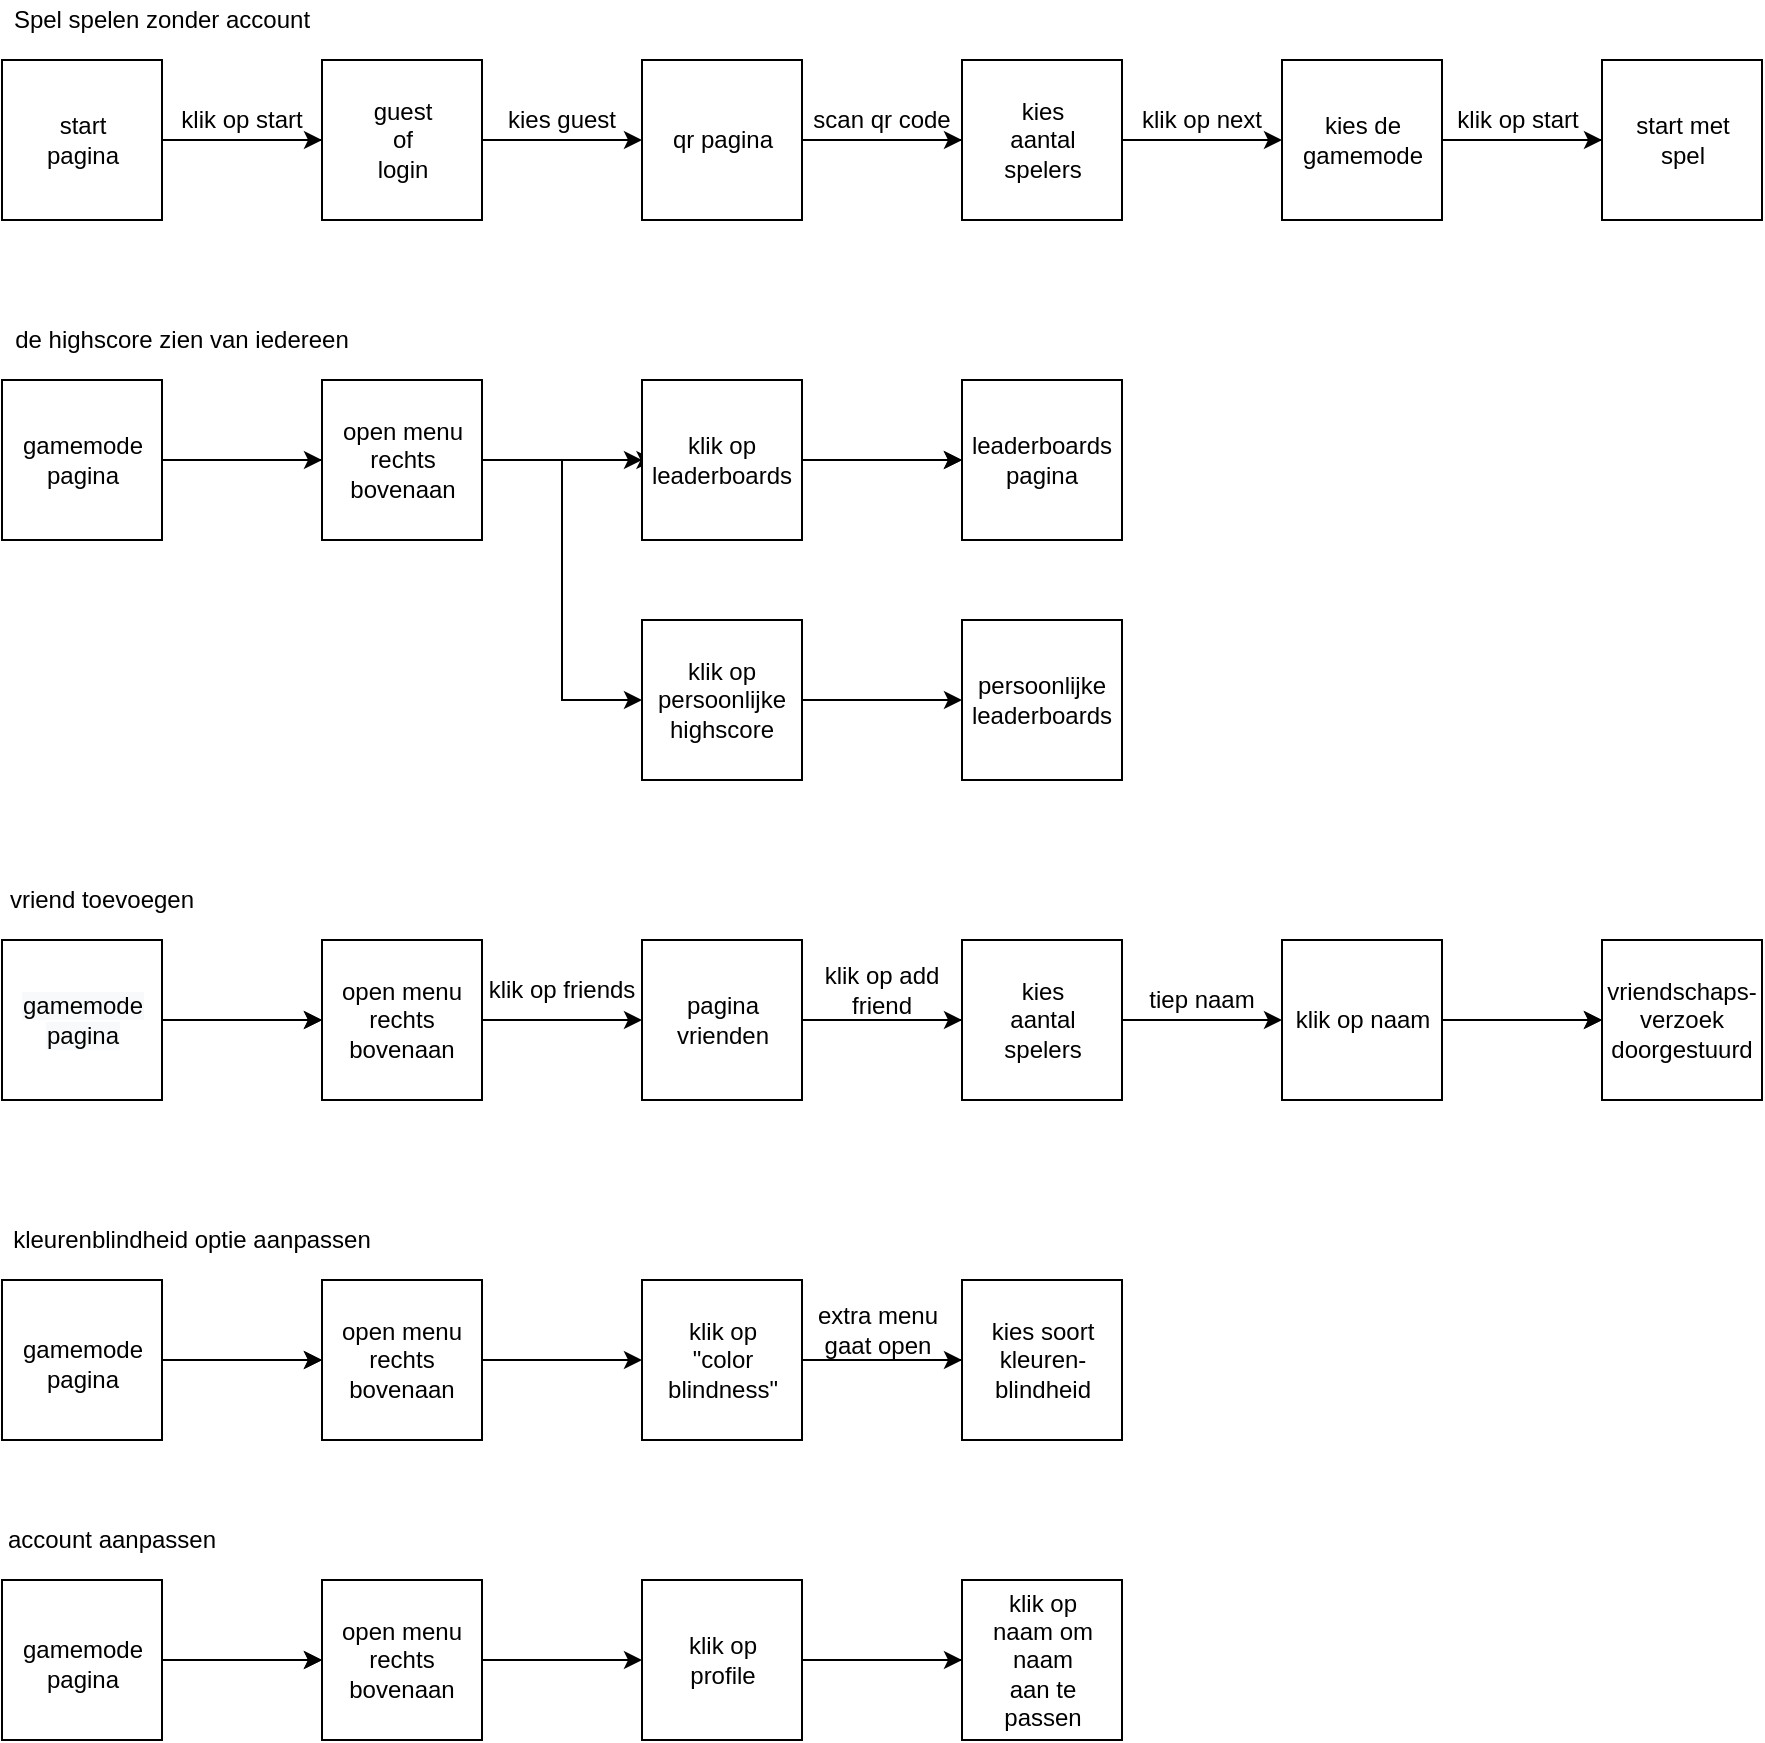 <mxfile version="14.1.8" type="device"><diagram id="C5RBs43oDa-KdzZeNtuy" name="Page-1"><mxGraphModel dx="3422" dy="1450" grid="1" gridSize="10" guides="1" tooltips="1" connect="1" arrows="1" fold="1" page="1" pageScale="1" pageWidth="827" pageHeight="1169" math="0" shadow="0"><root><mxCell id="WIyWlLk6GJQsqaUBKTNV-0"/><mxCell id="WIyWlLk6GJQsqaUBKTNV-1" parent="WIyWlLk6GJQsqaUBKTNV-0"/><mxCell id="tk7MXVFs9DhVH8fJwTWJ-0" value="Spel spelen zonder account" style="text;html=1;strokeColor=none;fillColor=none;align=center;verticalAlign=middle;whiteSpace=wrap;rounded=0;" parent="WIyWlLk6GJQsqaUBKTNV-1" vertex="1"><mxGeometry x="-760" y="90" width="160" height="20" as="geometry"/></mxCell><mxCell id="tk7MXVFs9DhVH8fJwTWJ-6" value="" style="edgeStyle=orthogonalEdgeStyle;rounded=0;orthogonalLoop=1;jettySize=auto;html=1;" parent="WIyWlLk6GJQsqaUBKTNV-1" source="tk7MXVFs9DhVH8fJwTWJ-1" target="tk7MXVFs9DhVH8fJwTWJ-4" edge="1"><mxGeometry relative="1" as="geometry"/></mxCell><mxCell id="tk7MXVFs9DhVH8fJwTWJ-1" value="" style="whiteSpace=wrap;html=1;aspect=fixed;" parent="WIyWlLk6GJQsqaUBKTNV-1" vertex="1"><mxGeometry x="-760" y="120" width="80" height="80" as="geometry"/></mxCell><mxCell id="tk7MXVFs9DhVH8fJwTWJ-2" value="&lt;font style=&quot;font-size: 12px&quot;&gt;start &lt;br&gt;pagina&lt;/font&gt;" style="text;html=1;strokeColor=none;fillColor=none;align=center;verticalAlign=middle;whiteSpace=wrap;rounded=0;" parent="WIyWlLk6GJQsqaUBKTNV-1" vertex="1"><mxGeometry x="-757.5" y="130" width="75" height="60" as="geometry"/></mxCell><mxCell id="tk7MXVFs9DhVH8fJwTWJ-3" value="" style="whiteSpace=wrap;html=1;aspect=fixed;" parent="WIyWlLk6GJQsqaUBKTNV-1" vertex="1"><mxGeometry x="-600" y="120" width="80" height="80" as="geometry"/></mxCell><mxCell id="tk7MXVFs9DhVH8fJwTWJ-4" value="&lt;font style=&quot;font-size: 12px&quot;&gt;guest &lt;br&gt;of&lt;br&gt;login&lt;br&gt;&lt;/font&gt;" style="text;html=1;strokeColor=none;fillColor=none;align=center;verticalAlign=middle;whiteSpace=wrap;rounded=0;" parent="WIyWlLk6GJQsqaUBKTNV-1" vertex="1"><mxGeometry x="-587.5" y="130" width="55" height="60" as="geometry"/></mxCell><mxCell id="tk7MXVFs9DhVH8fJwTWJ-5" value="" style="endArrow=classic;html=1;" parent="WIyWlLk6GJQsqaUBKTNV-1" edge="1"><mxGeometry width="50" height="50" relative="1" as="geometry"><mxPoint x="-670" y="160" as="sourcePoint"/><mxPoint x="-600" y="160" as="targetPoint"/></mxGeometry></mxCell><mxCell id="tk7MXVFs9DhVH8fJwTWJ-9" value="klik op start" style="text;html=1;strokeColor=none;fillColor=none;align=center;verticalAlign=middle;whiteSpace=wrap;rounded=0;" parent="WIyWlLk6GJQsqaUBKTNV-1" vertex="1"><mxGeometry x="-720" y="140" width="160" height="20" as="geometry"/></mxCell><mxCell id="tk7MXVFs9DhVH8fJwTWJ-17" value="" style="endArrow=classic;html=1;entryX=0;entryY=0.5;entryDx=0;entryDy=0;" parent="WIyWlLk6GJQsqaUBKTNV-1" target="tk7MXVFs9DhVH8fJwTWJ-19" edge="1"><mxGeometry width="50" height="50" relative="1" as="geometry"><mxPoint x="-520" y="160" as="sourcePoint"/><mxPoint x="-450" y="160" as="targetPoint"/></mxGeometry></mxCell><mxCell id="tk7MXVFs9DhVH8fJwTWJ-18" value="" style="edgeStyle=orthogonalEdgeStyle;rounded=0;orthogonalLoop=1;jettySize=auto;html=1;" parent="WIyWlLk6GJQsqaUBKTNV-1" source="tk7MXVFs9DhVH8fJwTWJ-19" target="tk7MXVFs9DhVH8fJwTWJ-22" edge="1"><mxGeometry relative="1" as="geometry"/></mxCell><mxCell id="tk7MXVFs9DhVH8fJwTWJ-19" value="" style="whiteSpace=wrap;html=1;aspect=fixed;" parent="WIyWlLk6GJQsqaUBKTNV-1" vertex="1"><mxGeometry x="-440" y="120" width="80" height="80" as="geometry"/></mxCell><mxCell id="tk7MXVFs9DhVH8fJwTWJ-20" value="qr pagina" style="text;html=1;strokeColor=none;fillColor=none;align=center;verticalAlign=middle;whiteSpace=wrap;rounded=0;" parent="WIyWlLk6GJQsqaUBKTNV-1" vertex="1"><mxGeometry x="-437.5" y="130" width="75" height="60" as="geometry"/></mxCell><mxCell id="tk7MXVFs9DhVH8fJwTWJ-21" value="" style="whiteSpace=wrap;html=1;aspect=fixed;" parent="WIyWlLk6GJQsqaUBKTNV-1" vertex="1"><mxGeometry x="-280" y="120" width="80" height="80" as="geometry"/></mxCell><mxCell id="tk7MXVFs9DhVH8fJwTWJ-22" value="&lt;font style=&quot;font-size: 12px&quot;&gt;kies aantal spelers&lt;br&gt;&lt;/font&gt;" style="text;html=1;strokeColor=none;fillColor=none;align=center;verticalAlign=middle;whiteSpace=wrap;rounded=0;" parent="WIyWlLk6GJQsqaUBKTNV-1" vertex="1"><mxGeometry x="-267.5" y="130" width="55" height="60" as="geometry"/></mxCell><mxCell id="tk7MXVFs9DhVH8fJwTWJ-23" value="" style="endArrow=classic;html=1;" parent="WIyWlLk6GJQsqaUBKTNV-1" edge="1"><mxGeometry width="50" height="50" relative="1" as="geometry"><mxPoint x="-350" y="160" as="sourcePoint"/><mxPoint x="-280" y="160" as="targetPoint"/></mxGeometry></mxCell><mxCell id="tk7MXVFs9DhVH8fJwTWJ-24" value="scan qr code" style="text;html=1;strokeColor=none;fillColor=none;align=center;verticalAlign=middle;whiteSpace=wrap;rounded=0;" parent="WIyWlLk6GJQsqaUBKTNV-1" vertex="1"><mxGeometry x="-360" y="130" width="80" height="40" as="geometry"/></mxCell><mxCell id="tk7MXVFs9DhVH8fJwTWJ-25" value="" style="endArrow=classic;html=1;" parent="WIyWlLk6GJQsqaUBKTNV-1" edge="1"><mxGeometry width="50" height="50" relative="1" as="geometry"><mxPoint x="-200" y="160" as="sourcePoint"/><mxPoint x="-120" y="160" as="targetPoint"/></mxGeometry></mxCell><mxCell id="tk7MXVFs9DhVH8fJwTWJ-29" value="kies guest" style="text;html=1;strokeColor=none;fillColor=none;align=center;verticalAlign=middle;whiteSpace=wrap;rounded=0;" parent="WIyWlLk6GJQsqaUBKTNV-1" vertex="1"><mxGeometry x="-560" y="140" width="160" height="20" as="geometry"/></mxCell><mxCell id="tk7MXVFs9DhVH8fJwTWJ-31" value="klik op next" style="text;html=1;strokeColor=none;fillColor=none;align=center;verticalAlign=middle;whiteSpace=wrap;rounded=0;" parent="WIyWlLk6GJQsqaUBKTNV-1" vertex="1"><mxGeometry x="-200" y="130" width="80" height="40" as="geometry"/></mxCell><mxCell id="tk7MXVFs9DhVH8fJwTWJ-32" value="" style="edgeStyle=orthogonalEdgeStyle;rounded=0;orthogonalLoop=1;jettySize=auto;html=1;" parent="WIyWlLk6GJQsqaUBKTNV-1" source="tk7MXVFs9DhVH8fJwTWJ-33" target="tk7MXVFs9DhVH8fJwTWJ-36" edge="1"><mxGeometry relative="1" as="geometry"/></mxCell><mxCell id="tk7MXVFs9DhVH8fJwTWJ-33" value="" style="whiteSpace=wrap;html=1;aspect=fixed;" parent="WIyWlLk6GJQsqaUBKTNV-1" vertex="1"><mxGeometry x="-120" y="120" width="80" height="80" as="geometry"/></mxCell><mxCell id="tk7MXVFs9DhVH8fJwTWJ-34" value="kies de gamemode" style="text;html=1;strokeColor=none;fillColor=none;align=center;verticalAlign=middle;whiteSpace=wrap;rounded=0;" parent="WIyWlLk6GJQsqaUBKTNV-1" vertex="1"><mxGeometry x="-117.5" y="130" width="75" height="60" as="geometry"/></mxCell><mxCell id="tk7MXVFs9DhVH8fJwTWJ-35" value="" style="whiteSpace=wrap;html=1;aspect=fixed;" parent="WIyWlLk6GJQsqaUBKTNV-1" vertex="1"><mxGeometry x="40" y="120" width="80" height="80" as="geometry"/></mxCell><mxCell id="tk7MXVFs9DhVH8fJwTWJ-36" value="&lt;font style=&quot;font-size: 12px&quot;&gt;start met spel&lt;br&gt;&lt;/font&gt;" style="text;html=1;strokeColor=none;fillColor=none;align=center;verticalAlign=middle;whiteSpace=wrap;rounded=0;" parent="WIyWlLk6GJQsqaUBKTNV-1" vertex="1"><mxGeometry x="52.5" y="130" width="55" height="60" as="geometry"/></mxCell><mxCell id="tk7MXVFs9DhVH8fJwTWJ-37" value="" style="endArrow=classic;html=1;" parent="WIyWlLk6GJQsqaUBKTNV-1" edge="1"><mxGeometry width="50" height="50" relative="1" as="geometry"><mxPoint x="-30" y="160" as="sourcePoint"/><mxPoint x="40" y="160" as="targetPoint"/></mxGeometry></mxCell><mxCell id="tk7MXVFs9DhVH8fJwTWJ-38" value="klik op start" style="text;html=1;strokeColor=none;fillColor=none;align=center;verticalAlign=middle;whiteSpace=wrap;rounded=0;" parent="WIyWlLk6GJQsqaUBKTNV-1" vertex="1"><mxGeometry x="-42.5" y="130" width="80" height="40" as="geometry"/></mxCell><mxCell id="tk7MXVFs9DhVH8fJwTWJ-39" value="de highscore zien van iedereen" style="text;html=1;strokeColor=none;fillColor=none;align=center;verticalAlign=middle;whiteSpace=wrap;rounded=0;" parent="WIyWlLk6GJQsqaUBKTNV-1" vertex="1"><mxGeometry x="-760" y="250" width="180" height="20" as="geometry"/></mxCell><mxCell id="tk7MXVFs9DhVH8fJwTWJ-40" value="" style="edgeStyle=orthogonalEdgeStyle;rounded=0;orthogonalLoop=1;jettySize=auto;html=1;" parent="WIyWlLk6GJQsqaUBKTNV-1" source="tk7MXVFs9DhVH8fJwTWJ-41" target="tk7MXVFs9DhVH8fJwTWJ-44" edge="1"><mxGeometry relative="1" as="geometry"/></mxCell><mxCell id="tk7MXVFs9DhVH8fJwTWJ-41" value="" style="whiteSpace=wrap;html=1;aspect=fixed;" parent="WIyWlLk6GJQsqaUBKTNV-1" vertex="1"><mxGeometry x="-760" y="280" width="80" height="80" as="geometry"/></mxCell><mxCell id="tk7MXVFs9DhVH8fJwTWJ-42" value="&lt;font style=&quot;font-size: 12px&quot;&gt;gamemode&lt;br&gt;pagina&lt;br&gt;&lt;/font&gt;" style="text;html=1;strokeColor=none;fillColor=none;align=center;verticalAlign=middle;whiteSpace=wrap;rounded=0;" parent="WIyWlLk6GJQsqaUBKTNV-1" vertex="1"><mxGeometry x="-757.5" y="300" width="75" height="40" as="geometry"/></mxCell><mxCell id="tk7MXVFs9DhVH8fJwTWJ-96" style="edgeStyle=orthogonalEdgeStyle;rounded=0;orthogonalLoop=1;jettySize=auto;html=1;entryX=0;entryY=0.5;entryDx=0;entryDy=0;" parent="WIyWlLk6GJQsqaUBKTNV-1" source="tk7MXVFs9DhVH8fJwTWJ-43" target="tk7MXVFs9DhVH8fJwTWJ-94" edge="1"><mxGeometry relative="1" as="geometry"/></mxCell><mxCell id="tk7MXVFs9DhVH8fJwTWJ-43" value="" style="whiteSpace=wrap;html=1;aspect=fixed;" parent="WIyWlLk6GJQsqaUBKTNV-1" vertex="1"><mxGeometry x="-600" y="280" width="80" height="80" as="geometry"/></mxCell><mxCell id="tk7MXVFs9DhVH8fJwTWJ-44" value="&lt;font style=&quot;font-size: 12px&quot;&gt;klik op leaderboards&lt;br&gt;&lt;/font&gt;" style="text;html=1;strokeColor=none;fillColor=none;align=center;verticalAlign=middle;whiteSpace=wrap;rounded=0;" parent="WIyWlLk6GJQsqaUBKTNV-1" vertex="1"><mxGeometry x="-433.75" y="290" width="67.5" height="60" as="geometry"/></mxCell><mxCell id="tk7MXVFs9DhVH8fJwTWJ-45" value="" style="endArrow=classic;html=1;" parent="WIyWlLk6GJQsqaUBKTNV-1" edge="1"><mxGeometry width="50" height="50" relative="1" as="geometry"><mxPoint x="-670" y="320" as="sourcePoint"/><mxPoint x="-600" y="320" as="targetPoint"/></mxGeometry></mxCell><mxCell id="tk7MXVFs9DhVH8fJwTWJ-47" value="" style="endArrow=classic;html=1;entryX=0;entryY=0.5;entryDx=0;entryDy=0;" parent="WIyWlLk6GJQsqaUBKTNV-1" target="tk7MXVFs9DhVH8fJwTWJ-49" edge="1"><mxGeometry width="50" height="50" relative="1" as="geometry"><mxPoint x="-520" y="320" as="sourcePoint"/><mxPoint x="-450" y="320" as="targetPoint"/></mxGeometry></mxCell><mxCell id="tk7MXVFs9DhVH8fJwTWJ-48" value="" style="edgeStyle=orthogonalEdgeStyle;rounded=0;orthogonalLoop=1;jettySize=auto;html=1;" parent="WIyWlLk6GJQsqaUBKTNV-1" source="tk7MXVFs9DhVH8fJwTWJ-49" target="tk7MXVFs9DhVH8fJwTWJ-52" edge="1"><mxGeometry relative="1" as="geometry"/></mxCell><mxCell id="tk7MXVFs9DhVH8fJwTWJ-49" value="" style="whiteSpace=wrap;html=1;aspect=fixed;" parent="WIyWlLk6GJQsqaUBKTNV-1" vertex="1"><mxGeometry x="-440" y="280" width="80" height="80" as="geometry"/></mxCell><mxCell id="tk7MXVFs9DhVH8fJwTWJ-51" value="" style="whiteSpace=wrap;html=1;aspect=fixed;" parent="WIyWlLk6GJQsqaUBKTNV-1" vertex="1"><mxGeometry x="-280" y="280" width="80" height="80" as="geometry"/></mxCell><mxCell id="tk7MXVFs9DhVH8fJwTWJ-52" value="&lt;font style=&quot;font-size: 12px&quot;&gt;leaderboards&lt;br&gt;pagina&lt;br&gt;&lt;/font&gt;" style="text;html=1;strokeColor=none;fillColor=none;align=center;verticalAlign=middle;whiteSpace=wrap;rounded=0;" parent="WIyWlLk6GJQsqaUBKTNV-1" vertex="1"><mxGeometry x="-280" y="290" width="80" height="60" as="geometry"/></mxCell><mxCell id="tk7MXVFs9DhVH8fJwTWJ-53" value="" style="endArrow=classic;html=1;" parent="WIyWlLk6GJQsqaUBKTNV-1" edge="1"><mxGeometry width="50" height="50" relative="1" as="geometry"><mxPoint x="-350" y="320" as="sourcePoint"/><mxPoint x="-280" y="320" as="targetPoint"/></mxGeometry></mxCell><mxCell id="tk7MXVFs9DhVH8fJwTWJ-66" value="&lt;font style=&quot;font-size: 12px&quot;&gt;klik op leaderboards&lt;br&gt;&lt;/font&gt;" style="text;html=1;strokeColor=none;fillColor=none;align=center;verticalAlign=middle;whiteSpace=wrap;rounded=0;" parent="WIyWlLk6GJQsqaUBKTNV-1" vertex="1"><mxGeometry x="-433.75" y="290" width="67.5" height="60" as="geometry"/></mxCell><mxCell id="tk7MXVFs9DhVH8fJwTWJ-67" value="&lt;font style=&quot;font-size: 12px&quot;&gt;open menu rechts bovenaan&lt;br&gt;&lt;/font&gt;" style="text;html=1;strokeColor=none;fillColor=none;align=center;verticalAlign=middle;whiteSpace=wrap;rounded=0;" parent="WIyWlLk6GJQsqaUBKTNV-1" vertex="1"><mxGeometry x="-597.5" y="300" width="75" height="40" as="geometry"/></mxCell><mxCell id="tk7MXVFs9DhVH8fJwTWJ-68" value="vriend toevoegen" style="text;html=1;strokeColor=none;fillColor=none;align=center;verticalAlign=middle;whiteSpace=wrap;rounded=0;" parent="WIyWlLk6GJQsqaUBKTNV-1" vertex="1"><mxGeometry x="-760" y="530" width="100" height="20" as="geometry"/></mxCell><mxCell id="tk7MXVFs9DhVH8fJwTWJ-69" value="" style="edgeStyle=orthogonalEdgeStyle;rounded=0;orthogonalLoop=1;jettySize=auto;html=1;" parent="WIyWlLk6GJQsqaUBKTNV-1" source="tk7MXVFs9DhVH8fJwTWJ-70" target="tk7MXVFs9DhVH8fJwTWJ-73" edge="1"><mxGeometry relative="1" as="geometry"/></mxCell><mxCell id="tk7MXVFs9DhVH8fJwTWJ-70" value="" style="whiteSpace=wrap;html=1;aspect=fixed;" parent="WIyWlLk6GJQsqaUBKTNV-1" vertex="1"><mxGeometry x="-760" y="560" width="80" height="80" as="geometry"/></mxCell><mxCell id="tk7MXVFs9DhVH8fJwTWJ-71" value="&#10;&#10;&lt;span style=&quot;color: rgb(0, 0, 0); font-family: helvetica; font-size: 12px; font-style: normal; font-weight: 400; letter-spacing: normal; text-align: center; text-indent: 0px; text-transform: none; word-spacing: 0px; background-color: rgb(248, 249, 250); display: inline; float: none;&quot;&gt;gamemode&lt;/span&gt;&lt;br style=&quot;color: rgb(0, 0, 0); font-family: helvetica; font-size: 12px; font-style: normal; font-weight: 400; letter-spacing: normal; text-align: center; text-indent: 0px; text-transform: none; word-spacing: 0px; background-color: rgb(248, 249, 250);&quot;&gt;&lt;span style=&quot;color: rgb(0, 0, 0); font-family: helvetica; font-size: 12px; font-style: normal; font-weight: 400; letter-spacing: normal; text-align: center; text-indent: 0px; text-transform: none; word-spacing: 0px; background-color: rgb(248, 249, 250); display: inline; float: none;&quot;&gt;pagina&lt;/span&gt;&#10;&#10;" style="text;html=1;strokeColor=none;fillColor=none;align=center;verticalAlign=middle;whiteSpace=wrap;rounded=0;" parent="WIyWlLk6GJQsqaUBKTNV-1" vertex="1"><mxGeometry x="-757.5" y="570" width="75" height="60" as="geometry"/></mxCell><mxCell id="tk7MXVFs9DhVH8fJwTWJ-72" value="" style="whiteSpace=wrap;html=1;aspect=fixed;" parent="WIyWlLk6GJQsqaUBKTNV-1" vertex="1"><mxGeometry x="-600" y="560" width="80" height="80" as="geometry"/></mxCell><mxCell id="tk7MXVFs9DhVH8fJwTWJ-73" value="&lt;font style=&quot;font-size: 12px&quot;&gt;open menu&lt;br&gt;rechts&lt;br&gt;bovenaan&lt;br&gt;&lt;/font&gt;" style="text;html=1;strokeColor=none;fillColor=none;align=center;verticalAlign=middle;whiteSpace=wrap;rounded=0;" parent="WIyWlLk6GJQsqaUBKTNV-1" vertex="1"><mxGeometry x="-600" y="570" width="80" height="60" as="geometry"/></mxCell><mxCell id="tk7MXVFs9DhVH8fJwTWJ-74" value="" style="endArrow=classic;html=1;" parent="WIyWlLk6GJQsqaUBKTNV-1" edge="1"><mxGeometry width="50" height="50" relative="1" as="geometry"><mxPoint x="-670.0" y="600" as="sourcePoint"/><mxPoint x="-600.0" y="600" as="targetPoint"/></mxGeometry></mxCell><mxCell id="tk7MXVFs9DhVH8fJwTWJ-77" value="" style="edgeStyle=orthogonalEdgeStyle;rounded=0;orthogonalLoop=1;jettySize=auto;html=1;" parent="WIyWlLk6GJQsqaUBKTNV-1" source="tk7MXVFs9DhVH8fJwTWJ-78" target="tk7MXVFs9DhVH8fJwTWJ-81" edge="1"><mxGeometry relative="1" as="geometry"/></mxCell><mxCell id="tk7MXVFs9DhVH8fJwTWJ-78" value="" style="whiteSpace=wrap;html=1;aspect=fixed;" parent="WIyWlLk6GJQsqaUBKTNV-1" vertex="1"><mxGeometry x="-440" y="560" width="80" height="80" as="geometry"/></mxCell><mxCell id="tk7MXVFs9DhVH8fJwTWJ-79" value="pagina vrienden" style="text;html=1;strokeColor=none;fillColor=none;align=center;verticalAlign=middle;whiteSpace=wrap;rounded=0;" parent="WIyWlLk6GJQsqaUBKTNV-1" vertex="1"><mxGeometry x="-437.5" y="570" width="75" height="60" as="geometry"/></mxCell><mxCell id="tk7MXVFs9DhVH8fJwTWJ-80" value="" style="whiteSpace=wrap;html=1;aspect=fixed;" parent="WIyWlLk6GJQsqaUBKTNV-1" vertex="1"><mxGeometry x="-280" y="560" width="80" height="80" as="geometry"/></mxCell><mxCell id="tk7MXVFs9DhVH8fJwTWJ-81" value="&lt;font style=&quot;font-size: 12px&quot;&gt;kies aantal spelers&lt;br&gt;&lt;/font&gt;" style="text;html=1;strokeColor=none;fillColor=none;align=center;verticalAlign=middle;whiteSpace=wrap;rounded=0;" parent="WIyWlLk6GJQsqaUBKTNV-1" vertex="1"><mxGeometry x="-267.5" y="570" width="55" height="60" as="geometry"/></mxCell><mxCell id="tk7MXVFs9DhVH8fJwTWJ-82" value="" style="endArrow=classic;html=1;" parent="WIyWlLk6GJQsqaUBKTNV-1" edge="1"><mxGeometry width="50" height="50" relative="1" as="geometry"><mxPoint x="-350" y="600" as="sourcePoint"/><mxPoint x="-280" y="600" as="targetPoint"/></mxGeometry></mxCell><mxCell id="tk7MXVFs9DhVH8fJwTWJ-83" value="klik op add friend" style="text;html=1;strokeColor=none;fillColor=none;align=center;verticalAlign=middle;whiteSpace=wrap;rounded=0;" parent="WIyWlLk6GJQsqaUBKTNV-1" vertex="1"><mxGeometry x="-360" y="565" width="80" height="40" as="geometry"/></mxCell><mxCell id="tk7MXVFs9DhVH8fJwTWJ-84" value="" style="endArrow=classic;html=1;" parent="WIyWlLk6GJQsqaUBKTNV-1" edge="1"><mxGeometry width="50" height="50" relative="1" as="geometry"><mxPoint x="-200" y="600" as="sourcePoint"/><mxPoint x="-120" y="600" as="targetPoint"/></mxGeometry></mxCell><mxCell id="tk7MXVFs9DhVH8fJwTWJ-86" value="tiep naam" style="text;html=1;strokeColor=none;fillColor=none;align=center;verticalAlign=middle;whiteSpace=wrap;rounded=0;" parent="WIyWlLk6GJQsqaUBKTNV-1" vertex="1"><mxGeometry x="-200" y="570" width="80" height="40" as="geometry"/></mxCell><mxCell id="tk7MXVFs9DhVH8fJwTWJ-87" value="" style="edgeStyle=orthogonalEdgeStyle;rounded=0;orthogonalLoop=1;jettySize=auto;html=1;" parent="WIyWlLk6GJQsqaUBKTNV-1" source="tk7MXVFs9DhVH8fJwTWJ-88" target="tk7MXVFs9DhVH8fJwTWJ-91" edge="1"><mxGeometry relative="1" as="geometry"/></mxCell><mxCell id="tk7MXVFs9DhVH8fJwTWJ-88" value="" style="whiteSpace=wrap;html=1;aspect=fixed;" parent="WIyWlLk6GJQsqaUBKTNV-1" vertex="1"><mxGeometry x="-120" y="560" width="80" height="80" as="geometry"/></mxCell><mxCell id="tk7MXVFs9DhVH8fJwTWJ-89" value="klik op naam" style="text;html=1;strokeColor=none;fillColor=none;align=center;verticalAlign=middle;whiteSpace=wrap;rounded=0;" parent="WIyWlLk6GJQsqaUBKTNV-1" vertex="1"><mxGeometry x="-117.5" y="570" width="75" height="60" as="geometry"/></mxCell><mxCell id="tk7MXVFs9DhVH8fJwTWJ-90" value="" style="whiteSpace=wrap;html=1;aspect=fixed;" parent="WIyWlLk6GJQsqaUBKTNV-1" vertex="1"><mxGeometry x="40" y="560" width="80" height="80" as="geometry"/></mxCell><mxCell id="tk7MXVFs9DhVH8fJwTWJ-91" value="&lt;font style=&quot;font-size: 12px&quot;&gt;vriendschaps-&lt;br&gt;verzoek doorgestuurd&lt;br&gt;&lt;/font&gt;" style="text;html=1;strokeColor=none;fillColor=none;align=center;verticalAlign=middle;whiteSpace=wrap;rounded=0;" parent="WIyWlLk6GJQsqaUBKTNV-1" vertex="1"><mxGeometry x="40" y="570" width="80" height="60" as="geometry"/></mxCell><mxCell id="tk7MXVFs9DhVH8fJwTWJ-92" value="" style="endArrow=classic;html=1;" parent="WIyWlLk6GJQsqaUBKTNV-1" edge="1"><mxGeometry width="50" height="50" relative="1" as="geometry"><mxPoint x="-30" y="600" as="sourcePoint"/><mxPoint x="40" y="600" as="targetPoint"/></mxGeometry></mxCell><mxCell id="tk7MXVFs9DhVH8fJwTWJ-99" style="edgeStyle=orthogonalEdgeStyle;rounded=0;orthogonalLoop=1;jettySize=auto;html=1;" parent="WIyWlLk6GJQsqaUBKTNV-1" source="tk7MXVFs9DhVH8fJwTWJ-94" target="tk7MXVFs9DhVH8fJwTWJ-97" edge="1"><mxGeometry relative="1" as="geometry"/></mxCell><mxCell id="tk7MXVFs9DhVH8fJwTWJ-94" value="" style="whiteSpace=wrap;html=1;aspect=fixed;" parent="WIyWlLk6GJQsqaUBKTNV-1" vertex="1"><mxGeometry x="-440" y="400" width="80" height="80" as="geometry"/></mxCell><mxCell id="tk7MXVFs9DhVH8fJwTWJ-95" value="&lt;font style=&quot;font-size: 12px&quot;&gt;klik op persoonlijke&lt;br&gt;highscore&lt;br&gt;&lt;/font&gt;" style="text;html=1;strokeColor=none;fillColor=none;align=center;verticalAlign=middle;whiteSpace=wrap;rounded=0;" parent="WIyWlLk6GJQsqaUBKTNV-1" vertex="1"><mxGeometry x="-433.75" y="410" width="67.5" height="60" as="geometry"/></mxCell><mxCell id="tk7MXVFs9DhVH8fJwTWJ-97" value="" style="whiteSpace=wrap;html=1;aspect=fixed;" parent="WIyWlLk6GJQsqaUBKTNV-1" vertex="1"><mxGeometry x="-280" y="400" width="80" height="80" as="geometry"/></mxCell><mxCell id="tk7MXVFs9DhVH8fJwTWJ-98" value="&lt;font style=&quot;font-size: 12px&quot;&gt;persoonlijke&lt;br&gt;leaderboards&lt;br&gt;&lt;/font&gt;" style="text;html=1;strokeColor=none;fillColor=none;align=center;verticalAlign=middle;whiteSpace=wrap;rounded=0;" parent="WIyWlLk6GJQsqaUBKTNV-1" vertex="1"><mxGeometry x="-280" y="410" width="80" height="60" as="geometry"/></mxCell><mxCell id="tk7MXVFs9DhVH8fJwTWJ-102" value="" style="endArrow=classic;html=1;entryX=0;entryY=0.5;entryDx=0;entryDy=0;" parent="WIyWlLk6GJQsqaUBKTNV-1" target="tk7MXVFs9DhVH8fJwTWJ-78" edge="1"><mxGeometry width="50" height="50" relative="1" as="geometry"><mxPoint x="-520.0" y="600" as="sourcePoint"/><mxPoint x="-456.45" y="539.08" as="targetPoint"/></mxGeometry></mxCell><mxCell id="9RZFyu1y5ARqaHqwjsEK-0" value="klik op friends" style="text;html=1;strokeColor=none;fillColor=none;align=center;verticalAlign=middle;whiteSpace=wrap;rounded=0;" vertex="1" parent="WIyWlLk6GJQsqaUBKTNV-1"><mxGeometry x="-520" y="565" width="80" height="40" as="geometry"/></mxCell><mxCell id="9RZFyu1y5ARqaHqwjsEK-26" value="kleurenblindheid optie aanpassen" style="text;html=1;strokeColor=none;fillColor=none;align=center;verticalAlign=middle;whiteSpace=wrap;rounded=0;" vertex="1" parent="WIyWlLk6GJQsqaUBKTNV-1"><mxGeometry x="-760" y="700" width="190" height="20" as="geometry"/></mxCell><mxCell id="9RZFyu1y5ARqaHqwjsEK-27" value="" style="edgeStyle=orthogonalEdgeStyle;rounded=0;orthogonalLoop=1;jettySize=auto;html=1;" edge="1" parent="WIyWlLk6GJQsqaUBKTNV-1" source="9RZFyu1y5ARqaHqwjsEK-28" target="9RZFyu1y5ARqaHqwjsEK-31"><mxGeometry relative="1" as="geometry"/></mxCell><mxCell id="9RZFyu1y5ARqaHqwjsEK-28" value="" style="whiteSpace=wrap;html=1;aspect=fixed;" vertex="1" parent="WIyWlLk6GJQsqaUBKTNV-1"><mxGeometry x="-760" y="730" width="80" height="80" as="geometry"/></mxCell><mxCell id="9RZFyu1y5ARqaHqwjsEK-29" value="&lt;br&gt;&lt;span style=&quot;background-color: rgb(255 , 255 , 255)&quot;&gt;&lt;span style=&quot;color: rgb(0 , 0 , 0) ; font-family: &amp;#34;helvetica&amp;#34; ; font-size: 12px ; font-style: normal ; font-weight: 400 ; letter-spacing: normal ; text-align: center ; text-indent: 0px ; text-transform: none ; word-spacing: 0px ; display: inline ; float: none&quot;&gt;gamemode&lt;/span&gt;&lt;br style=&quot;color: rgb(0 , 0 , 0) ; font-family: &amp;#34;helvetica&amp;#34; ; font-size: 12px ; font-style: normal ; font-weight: 400 ; letter-spacing: normal ; text-align: center ; text-indent: 0px ; text-transform: none ; word-spacing: 0px&quot;&gt;&lt;span style=&quot;color: rgb(0 , 0 , 0) ; font-family: &amp;#34;helvetica&amp;#34; ; font-size: 12px ; font-style: normal ; font-weight: 400 ; letter-spacing: normal ; text-align: center ; text-indent: 0px ; text-transform: none ; word-spacing: 0px ; display: inline ; float: none&quot;&gt;pagina&lt;/span&gt;&lt;br&gt;&lt;/span&gt;" style="text;html=1;strokeColor=none;fillColor=none;align=center;verticalAlign=middle;whiteSpace=wrap;rounded=0;" vertex="1" parent="WIyWlLk6GJQsqaUBKTNV-1"><mxGeometry x="-757.5" y="735" width="75" height="60" as="geometry"/></mxCell><mxCell id="9RZFyu1y5ARqaHqwjsEK-30" value="" style="whiteSpace=wrap;html=1;aspect=fixed;" vertex="1" parent="WIyWlLk6GJQsqaUBKTNV-1"><mxGeometry x="-600" y="730" width="80" height="80" as="geometry"/></mxCell><mxCell id="9RZFyu1y5ARqaHqwjsEK-31" value="&lt;font style=&quot;font-size: 12px&quot;&gt;open menu&lt;br&gt;rechts&lt;br&gt;bovenaan&lt;br&gt;&lt;/font&gt;" style="text;html=1;strokeColor=none;fillColor=none;align=center;verticalAlign=middle;whiteSpace=wrap;rounded=0;" vertex="1" parent="WIyWlLk6GJQsqaUBKTNV-1"><mxGeometry x="-600" y="740" width="80" height="60" as="geometry"/></mxCell><mxCell id="9RZFyu1y5ARqaHqwjsEK-32" value="" style="endArrow=classic;html=1;" edge="1" parent="WIyWlLk6GJQsqaUBKTNV-1"><mxGeometry width="50" height="50" relative="1" as="geometry"><mxPoint x="-670" y="770" as="sourcePoint"/><mxPoint x="-600" y="770" as="targetPoint"/></mxGeometry></mxCell><mxCell id="9RZFyu1y5ARqaHqwjsEK-33" value="" style="edgeStyle=orthogonalEdgeStyle;rounded=0;orthogonalLoop=1;jettySize=auto;html=1;" edge="1" parent="WIyWlLk6GJQsqaUBKTNV-1" source="9RZFyu1y5ARqaHqwjsEK-34" target="9RZFyu1y5ARqaHqwjsEK-37"><mxGeometry relative="1" as="geometry"/></mxCell><mxCell id="9RZFyu1y5ARqaHqwjsEK-34" value="" style="whiteSpace=wrap;html=1;aspect=fixed;" vertex="1" parent="WIyWlLk6GJQsqaUBKTNV-1"><mxGeometry x="-440" y="730" width="80" height="80" as="geometry"/></mxCell><mxCell id="9RZFyu1y5ARqaHqwjsEK-35" value="klik op&lt;br&gt;&quot;color blindness&quot;" style="text;html=1;strokeColor=none;fillColor=none;align=center;verticalAlign=middle;whiteSpace=wrap;rounded=0;" vertex="1" parent="WIyWlLk6GJQsqaUBKTNV-1"><mxGeometry x="-437.5" y="740" width="75" height="60" as="geometry"/></mxCell><mxCell id="9RZFyu1y5ARqaHqwjsEK-36" value="" style="whiteSpace=wrap;html=1;aspect=fixed;" vertex="1" parent="WIyWlLk6GJQsqaUBKTNV-1"><mxGeometry x="-280" y="730" width="80" height="80" as="geometry"/></mxCell><mxCell id="9RZFyu1y5ARqaHqwjsEK-37" value="&lt;font style=&quot;font-size: 12px&quot;&gt;kies soort kleuren-&lt;br&gt;blindheid&lt;br&gt;&lt;/font&gt;" style="text;html=1;strokeColor=none;fillColor=none;align=center;verticalAlign=middle;whiteSpace=wrap;rounded=0;" vertex="1" parent="WIyWlLk6GJQsqaUBKTNV-1"><mxGeometry x="-267.5" y="740" width="55" height="60" as="geometry"/></mxCell><mxCell id="9RZFyu1y5ARqaHqwjsEK-38" value="" style="endArrow=classic;html=1;" edge="1" parent="WIyWlLk6GJQsqaUBKTNV-1"><mxGeometry width="50" height="50" relative="1" as="geometry"><mxPoint x="-350" y="770" as="sourcePoint"/><mxPoint x="-280" y="770" as="targetPoint"/></mxGeometry></mxCell><mxCell id="9RZFyu1y5ARqaHqwjsEK-48" value="" style="endArrow=classic;html=1;entryX=0;entryY=0.5;entryDx=0;entryDy=0;" edge="1" parent="WIyWlLk6GJQsqaUBKTNV-1" target="9RZFyu1y5ARqaHqwjsEK-34"><mxGeometry width="50" height="50" relative="1" as="geometry"><mxPoint x="-520" y="770" as="sourcePoint"/><mxPoint x="-456.45" y="709.08" as="targetPoint"/></mxGeometry></mxCell><mxCell id="9RZFyu1y5ARqaHqwjsEK-50" value="extra menu gaat open" style="text;html=1;strokeColor=none;fillColor=none;align=center;verticalAlign=middle;whiteSpace=wrap;rounded=0;" vertex="1" parent="WIyWlLk6GJQsqaUBKTNV-1"><mxGeometry x="-362.5" y="735" width="80" height="40" as="geometry"/></mxCell><mxCell id="9RZFyu1y5ARqaHqwjsEK-51" value="account aanpassen" style="text;html=1;strokeColor=none;fillColor=none;align=center;verticalAlign=middle;whiteSpace=wrap;rounded=0;" vertex="1" parent="WIyWlLk6GJQsqaUBKTNV-1"><mxGeometry x="-760" y="850" width="110" height="20" as="geometry"/></mxCell><mxCell id="9RZFyu1y5ARqaHqwjsEK-52" value="" style="edgeStyle=orthogonalEdgeStyle;rounded=0;orthogonalLoop=1;jettySize=auto;html=1;" edge="1" parent="WIyWlLk6GJQsqaUBKTNV-1" source="9RZFyu1y5ARqaHqwjsEK-53" target="9RZFyu1y5ARqaHqwjsEK-56"><mxGeometry relative="1" as="geometry"/></mxCell><mxCell id="9RZFyu1y5ARqaHqwjsEK-53" value="" style="whiteSpace=wrap;html=1;aspect=fixed;" vertex="1" parent="WIyWlLk6GJQsqaUBKTNV-1"><mxGeometry x="-760" y="880" width="80" height="80" as="geometry"/></mxCell><mxCell id="9RZFyu1y5ARqaHqwjsEK-54" value="&lt;br&gt;&lt;span style=&quot;background-color: rgb(255 , 255 , 255)&quot;&gt;&lt;span style=&quot;color: rgb(0 , 0 , 0) ; font-family: &amp;#34;helvetica&amp;#34; ; font-size: 12px ; font-style: normal ; font-weight: 400 ; letter-spacing: normal ; text-align: center ; text-indent: 0px ; text-transform: none ; word-spacing: 0px ; display: inline ; float: none&quot;&gt;gamemode&lt;/span&gt;&lt;br style=&quot;color: rgb(0 , 0 , 0) ; font-family: &amp;#34;helvetica&amp;#34; ; font-size: 12px ; font-style: normal ; font-weight: 400 ; letter-spacing: normal ; text-align: center ; text-indent: 0px ; text-transform: none ; word-spacing: 0px&quot;&gt;&lt;span style=&quot;color: rgb(0 , 0 , 0) ; font-family: &amp;#34;helvetica&amp;#34; ; font-size: 12px ; font-style: normal ; font-weight: 400 ; letter-spacing: normal ; text-align: center ; text-indent: 0px ; text-transform: none ; word-spacing: 0px ; display: inline ; float: none&quot;&gt;pagina&lt;/span&gt;&lt;br&gt;&lt;/span&gt;" style="text;html=1;strokeColor=none;fillColor=none;align=center;verticalAlign=middle;whiteSpace=wrap;rounded=0;" vertex="1" parent="WIyWlLk6GJQsqaUBKTNV-1"><mxGeometry x="-757.5" y="885" width="75" height="60" as="geometry"/></mxCell><mxCell id="9RZFyu1y5ARqaHqwjsEK-55" value="" style="whiteSpace=wrap;html=1;aspect=fixed;" vertex="1" parent="WIyWlLk6GJQsqaUBKTNV-1"><mxGeometry x="-600" y="880" width="80" height="80" as="geometry"/></mxCell><mxCell id="9RZFyu1y5ARqaHqwjsEK-56" value="&lt;font style=&quot;font-size: 12px&quot;&gt;open menu&lt;br&gt;rechts&lt;br&gt;bovenaan&lt;br&gt;&lt;/font&gt;" style="text;html=1;strokeColor=none;fillColor=none;align=center;verticalAlign=middle;whiteSpace=wrap;rounded=0;" vertex="1" parent="WIyWlLk6GJQsqaUBKTNV-1"><mxGeometry x="-600" y="890" width="80" height="60" as="geometry"/></mxCell><mxCell id="9RZFyu1y5ARqaHqwjsEK-57" value="" style="endArrow=classic;html=1;" edge="1" parent="WIyWlLk6GJQsqaUBKTNV-1"><mxGeometry width="50" height="50" relative="1" as="geometry"><mxPoint x="-670.0" y="920" as="sourcePoint"/><mxPoint x="-600" y="920" as="targetPoint"/></mxGeometry></mxCell><mxCell id="9RZFyu1y5ARqaHqwjsEK-58" value="" style="edgeStyle=orthogonalEdgeStyle;rounded=0;orthogonalLoop=1;jettySize=auto;html=1;" edge="1" parent="WIyWlLk6GJQsqaUBKTNV-1" source="9RZFyu1y5ARqaHqwjsEK-59" target="9RZFyu1y5ARqaHqwjsEK-62"><mxGeometry relative="1" as="geometry"/></mxCell><mxCell id="9RZFyu1y5ARqaHqwjsEK-59" value="" style="whiteSpace=wrap;html=1;aspect=fixed;" vertex="1" parent="WIyWlLk6GJQsqaUBKTNV-1"><mxGeometry x="-440" y="880" width="80" height="80" as="geometry"/></mxCell><mxCell id="9RZFyu1y5ARqaHqwjsEK-60" value="klik op&lt;br&gt;profile" style="text;html=1;strokeColor=none;fillColor=none;align=center;verticalAlign=middle;whiteSpace=wrap;rounded=0;" vertex="1" parent="WIyWlLk6GJQsqaUBKTNV-1"><mxGeometry x="-437.5" y="890" width="75" height="60" as="geometry"/></mxCell><mxCell id="9RZFyu1y5ARqaHqwjsEK-61" value="" style="whiteSpace=wrap;html=1;aspect=fixed;" vertex="1" parent="WIyWlLk6GJQsqaUBKTNV-1"><mxGeometry x="-280" y="880" width="80" height="80" as="geometry"/></mxCell><mxCell id="9RZFyu1y5ARqaHqwjsEK-62" value="&lt;font style=&quot;font-size: 12px&quot;&gt;klik op naam om naam aan te passen&lt;br&gt;&lt;/font&gt;" style="text;html=1;strokeColor=none;fillColor=none;align=center;verticalAlign=middle;whiteSpace=wrap;rounded=0;" vertex="1" parent="WIyWlLk6GJQsqaUBKTNV-1"><mxGeometry x="-267.5" y="890" width="55" height="60" as="geometry"/></mxCell><mxCell id="9RZFyu1y5ARqaHqwjsEK-63" value="" style="endArrow=classic;html=1;" edge="1" parent="WIyWlLk6GJQsqaUBKTNV-1"><mxGeometry width="50" height="50" relative="1" as="geometry"><mxPoint x="-350" y="920" as="sourcePoint"/><mxPoint x="-280" y="920" as="targetPoint"/></mxGeometry></mxCell><mxCell id="9RZFyu1y5ARqaHqwjsEK-64" value="" style="endArrow=classic;html=1;entryX=0;entryY=0.5;entryDx=0;entryDy=0;" edge="1" parent="WIyWlLk6GJQsqaUBKTNV-1" target="9RZFyu1y5ARqaHqwjsEK-59"><mxGeometry width="50" height="50" relative="1" as="geometry"><mxPoint x="-520" y="920" as="sourcePoint"/><mxPoint x="-456.45" y="859.08" as="targetPoint"/></mxGeometry></mxCell></root></mxGraphModel></diagram></mxfile>
